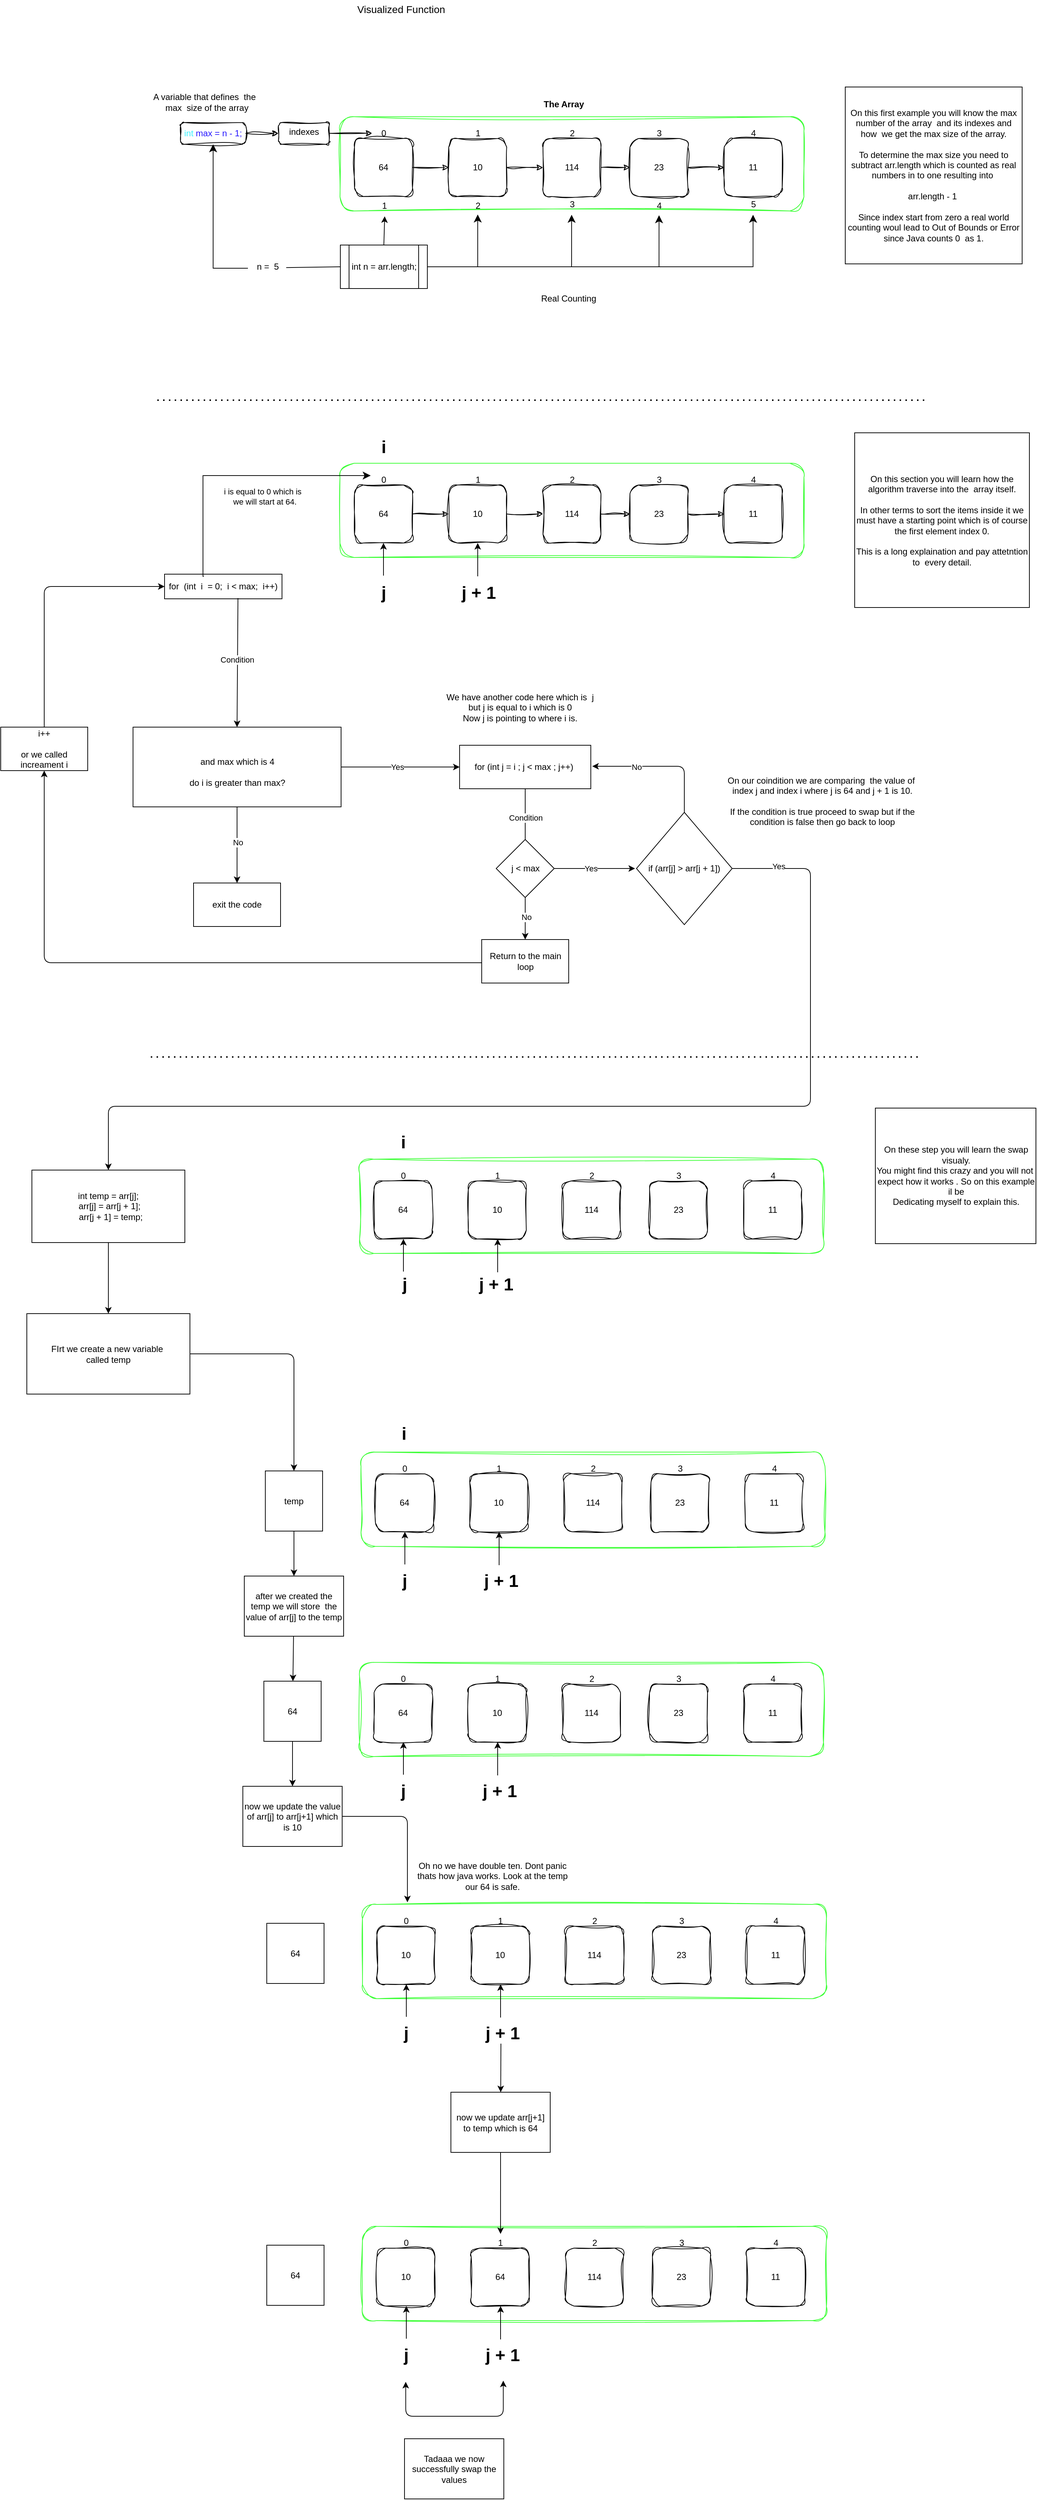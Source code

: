 <mxfile>
    <diagram id="qAZBfL1JPHvGY2etlOXa" name="Page-1">
        <mxGraphModel dx="1041" dy="743" grid="0" gridSize="10" guides="1" tooltips="1" connect="1" arrows="1" fold="1" page="0" pageScale="1" pageWidth="1100" pageHeight="850" background="none" math="0" shadow="0" adaptiveColors="auto">
            <root>
                <mxCell id="0"/>
                <mxCell id="1" parent="0"/>
                <mxCell id="31" value="" style="rounded=1;whiteSpace=wrap;html=1;strokeColor=#3EFF38;sketch=1;curveFitting=1;jiggle=2;fillColor=none;movable=0;resizable=0;rotatable=0;deletable=0;editable=0;locked=1;connectable=0;" parent="1" vertex="1">
                    <mxGeometry x="90" y="90" width="640" height="130" as="geometry"/>
                </mxCell>
                <mxCell id="11" value="&lt;font style=&quot;font-size: 14px;&quot;&gt;Visualized Function&lt;/font&gt;&lt;div&gt;&lt;br&gt;&lt;/div&gt;" style="text;html=1;align=center;verticalAlign=middle;resizable=0;points=[];autosize=1;strokeColor=none;fillColor=none;sketch=1;curveFitting=1;jiggle=2;rounded=1;" parent="1" vertex="1">
                    <mxGeometry x="104" y="-71" width="140" height="40" as="geometry"/>
                </mxCell>
                <mxCell id="23" value="indexes&lt;div&gt;&lt;br&gt;&lt;/div&gt;" style="text;html=1;align=center;verticalAlign=middle;resizable=0;points=[];autosize=1;strokeColor=none;fillColor=none;sketch=1;curveFitting=1;jiggle=2;rounded=1;movable=0;rotatable=0;deletable=0;editable=0;locked=1;connectable=0;" parent="1" vertex="1">
                    <mxGeometry x="10" y="98" width="60" height="40" as="geometry"/>
                </mxCell>
                <mxCell id="2" value="64" style="whiteSpace=wrap;html=1;aspect=fixed;sketch=1;curveFitting=1;jiggle=2;rounded=1;fillColor=none;movable=0;resizable=0;rotatable=0;deletable=0;editable=0;locked=1;connectable=0;" parent="1" vertex="1">
                    <mxGeometry x="110" y="120" width="80" height="80" as="geometry"/>
                </mxCell>
                <mxCell id="3" value="10" style="whiteSpace=wrap;html=1;aspect=fixed;sketch=1;curveFitting=1;jiggle=2;rounded=1;fillColor=none;movable=0;resizable=0;rotatable=0;deletable=0;editable=0;locked=1;connectable=0;" parent="1" vertex="1">
                    <mxGeometry x="240" y="120" width="80" height="80" as="geometry"/>
                </mxCell>
                <mxCell id="5" value="114" style="whiteSpace=wrap;html=1;aspect=fixed;sketch=1;curveFitting=1;jiggle=2;rounded=1;fillColor=none;movable=0;resizable=0;rotatable=0;deletable=0;editable=0;locked=1;connectable=0;" parent="1" vertex="1">
                    <mxGeometry x="370" y="120" width="80" height="80" as="geometry"/>
                </mxCell>
                <mxCell id="12" value="23" style="whiteSpace=wrap;html=1;aspect=fixed;sketch=1;curveFitting=1;jiggle=2;rounded=1;fillColor=none;movable=0;resizable=0;rotatable=0;deletable=0;editable=0;locked=1;connectable=0;" parent="1" vertex="1">
                    <mxGeometry x="490" y="120" width="80" height="80" as="geometry"/>
                </mxCell>
                <mxCell id="14" value="11" style="whiteSpace=wrap;html=1;aspect=fixed;sketch=1;curveFitting=1;jiggle=2;rounded=1;fillColor=none;movable=0;resizable=0;rotatable=0;deletable=0;editable=0;locked=1;connectable=0;" parent="1" vertex="1">
                    <mxGeometry x="620" y="120" width="80" height="80" as="geometry"/>
                </mxCell>
                <mxCell id="15" value="" style="edgeStyle=none;html=1;sketch=1;curveFitting=1;jiggle=2;rounded=1;movable=0;resizable=0;rotatable=0;deletable=0;editable=0;locked=1;connectable=0;" parent="1" source="12" target="14" edge="1">
                    <mxGeometry relative="1" as="geometry"/>
                </mxCell>
                <mxCell id="13" value="" style="edgeStyle=none;html=1;sketch=1;curveFitting=1;jiggle=2;rounded=1;movable=0;resizable=0;rotatable=0;deletable=0;editable=0;locked=1;connectable=0;" parent="1" source="5" target="12" edge="1">
                    <mxGeometry relative="1" as="geometry"/>
                </mxCell>
                <mxCell id="6" value="" style="edgeStyle=none;html=1;sketch=1;curveFitting=1;jiggle=2;rounded=1;movable=0;resizable=0;rotatable=0;deletable=0;editable=0;locked=1;connectable=0;" parent="1" source="3" target="5" edge="1">
                    <mxGeometry relative="1" as="geometry"/>
                </mxCell>
                <mxCell id="4" style="edgeStyle=none;html=1;sketch=1;curveFitting=1;jiggle=2;rounded=1;movable=0;resizable=0;rotatable=0;deletable=0;editable=0;locked=1;connectable=0;" parent="1" source="2" target="3" edge="1">
                    <mxGeometry relative="1" as="geometry"/>
                </mxCell>
                <mxCell id="16" value="&lt;p&gt;0&lt;/p&gt;" style="text;html=1;align=center;verticalAlign=middle;resizable=0;points=[];autosize=1;strokeColor=none;fillColor=none;sketch=1;curveFitting=1;jiggle=2;rounded=1;movable=0;rotatable=0;deletable=0;editable=0;locked=1;connectable=0;" parent="1" vertex="1">
                    <mxGeometry x="135" y="88" width="30" height="50" as="geometry"/>
                </mxCell>
                <mxCell id="17" value="1" style="text;html=1;align=center;verticalAlign=middle;resizable=0;points=[];autosize=1;strokeColor=none;fillColor=none;sketch=1;curveFitting=1;jiggle=2;rounded=1;movable=0;rotatable=0;deletable=0;editable=0;locked=1;connectable=0;" parent="1" vertex="1">
                    <mxGeometry x="265" y="98" width="30" height="30" as="geometry"/>
                </mxCell>
                <mxCell id="20" value="2" style="text;html=1;align=center;verticalAlign=middle;resizable=0;points=[];autosize=1;strokeColor=none;fillColor=none;sketch=1;curveFitting=1;jiggle=2;rounded=1;movable=0;rotatable=0;deletable=0;editable=0;locked=1;connectable=0;" parent="1" vertex="1">
                    <mxGeometry x="395" y="98" width="30" height="30" as="geometry"/>
                </mxCell>
                <mxCell id="21" value="3" style="text;html=1;align=center;verticalAlign=middle;resizable=0;points=[];autosize=1;strokeColor=none;fillColor=none;sketch=1;curveFitting=1;jiggle=2;rounded=1;movable=0;rotatable=0;deletable=0;editable=0;locked=1;connectable=0;" parent="1" vertex="1">
                    <mxGeometry x="515" y="98" width="30" height="30" as="geometry"/>
                </mxCell>
                <mxCell id="22" value="4" style="text;html=1;align=center;verticalAlign=middle;resizable=0;points=[];autosize=1;strokeColor=none;fillColor=none;sketch=1;curveFitting=1;jiggle=2;rounded=1;movable=0;rotatable=0;deletable=0;editable=0;locked=1;connectable=0;" parent="1" vertex="1">
                    <mxGeometry x="645" y="98" width="30" height="30" as="geometry"/>
                </mxCell>
                <mxCell id="27" style="edgeStyle=none;html=1;entryX=-0.025;entryY=0.496;entryDx=0;entryDy=0;entryPerimeter=0;sketch=1;curveFitting=1;jiggle=2;rounded=1;movable=0;resizable=0;rotatable=0;deletable=0;editable=0;locked=1;connectable=0;" parent="1" source="24" target="16" edge="1">
                    <mxGeometry relative="1" as="geometry"/>
                </mxCell>
                <mxCell id="24" value="" style="whiteSpace=wrap;html=1;sketch=1;curveFitting=1;jiggle=2;rounded=1;fillColor=none;movable=0;resizable=0;rotatable=0;deletable=0;editable=0;locked=1;connectable=0;" parent="1" vertex="1">
                    <mxGeometry x="5" y="98" width="70" height="30" as="geometry"/>
                </mxCell>
                <mxCell id="32" value="&lt;b&gt;The Array&amp;nbsp;&lt;/b&gt;" style="text;html=1;align=center;verticalAlign=middle;resizable=0;points=[];autosize=1;strokeColor=none;fillColor=none;sketch=1;curveFitting=1;jiggle=2;rounded=1;movable=0;rotatable=0;deletable=0;editable=0;locked=1;connectable=0;" parent="1" vertex="1">
                    <mxGeometry x="360" y="58" width="80" height="30" as="geometry"/>
                </mxCell>
                <mxCell id="34" style="edgeStyle=none;html=1;entryX=0;entryY=0.5;entryDx=0;entryDy=0;sketch=1;curveFitting=1;jiggle=2;rounded=1;movable=0;resizable=0;rotatable=0;deletable=0;editable=0;locked=1;connectable=0;" parent="1" source="33" target="24" edge="1">
                    <mxGeometry relative="1" as="geometry"/>
                </mxCell>
                <mxCell id="33" value="&lt;font color=&quot;#3df2ff&quot;&gt;int&lt;/font&gt;&lt;font color=&quot;#2616ff&quot;&gt; max = n - 1;&lt;/font&gt;" style="rounded=1;whiteSpace=wrap;html=1;sketch=1;curveFitting=1;jiggle=2;fillColor=none;movable=0;resizable=0;rotatable=0;deletable=0;editable=0;locked=1;connectable=0;" parent="1" vertex="1">
                    <mxGeometry x="-130" y="98" width="90" height="30" as="geometry"/>
                </mxCell>
                <mxCell id="35" value="A variable that defines&amp;nbsp; the&amp;nbsp;&amp;nbsp;&lt;div&gt;max&amp;nbsp; size of the array&lt;/div&gt;" style="text;html=1;align=center;verticalAlign=middle;resizable=0;points=[];autosize=1;strokeColor=none;fillColor=none;movable=0;rotatable=0;deletable=0;editable=0;locked=1;connectable=0;" vertex="1" parent="1">
                    <mxGeometry x="-177" y="49" width="166" height="41" as="geometry"/>
                </mxCell>
                <mxCell id="37" value="1" style="text;html=1;align=center;verticalAlign=middle;resizable=0;points=[];autosize=1;strokeColor=none;fillColor=none;movable=0;rotatable=0;deletable=0;editable=0;locked=1;connectable=0;" vertex="1" parent="1">
                    <mxGeometry x="138" y="200" width="25" height="26" as="geometry"/>
                </mxCell>
                <mxCell id="38" value="2" style="text;html=1;align=center;verticalAlign=middle;resizable=0;points=[];autosize=1;strokeColor=none;fillColor=none;movable=0;rotatable=0;deletable=0;editable=0;locked=1;connectable=0;" vertex="1" parent="1">
                    <mxGeometry x="267.5" y="200" width="25" height="26" as="geometry"/>
                </mxCell>
                <mxCell id="39" value="3" style="text;html=1;align=center;verticalAlign=middle;resizable=0;points=[];autosize=1;strokeColor=none;fillColor=none;movable=0;rotatable=0;deletable=0;editable=0;locked=1;connectable=0;" vertex="1" parent="1">
                    <mxGeometry x="397.5" y="198" width="25" height="26" as="geometry"/>
                </mxCell>
                <mxCell id="40" value="4" style="text;html=1;align=center;verticalAlign=middle;resizable=0;points=[];autosize=1;strokeColor=none;fillColor=none;movable=0;rotatable=0;deletable=0;editable=0;locked=1;connectable=0;" vertex="1" parent="1">
                    <mxGeometry x="517.5" y="200" width="25" height="26" as="geometry"/>
                </mxCell>
                <mxCell id="41" value="5" style="text;html=1;align=center;verticalAlign=middle;resizable=0;points=[];autosize=1;strokeColor=none;fillColor=none;movable=0;rotatable=0;deletable=0;editable=0;locked=1;connectable=0;" vertex="1" parent="1">
                    <mxGeometry x="647.5" y="198" width="25" height="26" as="geometry"/>
                </mxCell>
                <mxCell id="44" value="int n = arr.length;" style="shape=process;whiteSpace=wrap;html=1;backgroundOutline=1;movable=0;resizable=0;rotatable=0;deletable=0;editable=0;locked=1;connectable=0;" vertex="1" parent="1">
                    <mxGeometry x="90.5" y="267" width="120" height="60" as="geometry"/>
                </mxCell>
                <mxCell id="50" value="" style="edgeStyle=segmentEdgeStyle;endArrow=classic;html=1;curved=0;rounded=0;endSize=8;startSize=8;exitX=1;exitY=0.5;exitDx=0;exitDy=0;entryX=0.493;entryY=1.048;entryDx=0;entryDy=0;entryPerimeter=0;movable=0;resizable=0;rotatable=0;deletable=0;editable=0;locked=1;connectable=0;" edge="1" parent="1" source="44" target="41">
                    <mxGeometry width="50" height="50" relative="1" as="geometry">
                        <mxPoint x="293" y="278" as="sourcePoint"/>
                        <mxPoint x="343" y="228" as="targetPoint"/>
                    </mxGeometry>
                </mxCell>
                <mxCell id="52" value="" style="edgeStyle=segmentEdgeStyle;endArrow=classic;html=1;curved=0;rounded=0;endSize=8;startSize=8;entryX=0.505;entryY=0.994;entryDx=0;entryDy=0;entryPerimeter=0;exitX=1;exitY=0.5;exitDx=0;exitDy=0;movable=0;resizable=0;rotatable=0;deletable=0;editable=0;locked=1;connectable=0;" edge="1" parent="1" source="44" target="40">
                    <mxGeometry width="50" height="50" relative="1" as="geometry">
                        <mxPoint x="481" y="282" as="sourcePoint"/>
                        <mxPoint x="531" y="232" as="targetPoint"/>
                    </mxGeometry>
                </mxCell>
                <mxCell id="53" value="" style="edgeStyle=segmentEdgeStyle;endArrow=classic;html=1;curved=0;rounded=0;endSize=8;startSize=8;entryX=0.481;entryY=1.048;entryDx=0;entryDy=0;entryPerimeter=0;movable=0;resizable=0;rotatable=0;deletable=0;editable=0;locked=1;connectable=0;" edge="1" parent="1" target="39">
                    <mxGeometry width="50" height="50" relative="1" as="geometry">
                        <mxPoint x="214" y="297" as="sourcePoint"/>
                        <mxPoint x="343" y="228" as="targetPoint"/>
                    </mxGeometry>
                </mxCell>
                <mxCell id="54" value="" style="edgeStyle=segmentEdgeStyle;endArrow=classic;html=1;curved=0;rounded=0;endSize=8;startSize=8;exitX=1;exitY=0.5;exitDx=0;exitDy=0;entryX=0.5;entryY=0.955;entryDx=0;entryDy=0;entryPerimeter=0;movable=0;resizable=0;rotatable=0;deletable=0;editable=0;locked=1;connectable=0;" edge="1" parent="1" source="44" target="38">
                    <mxGeometry width="50" height="50" relative="1" as="geometry">
                        <mxPoint x="256" y="277" as="sourcePoint"/>
                        <mxPoint x="306" y="227" as="targetPoint"/>
                    </mxGeometry>
                </mxCell>
                <mxCell id="55" value="" style="endArrow=classic;html=1;entryX=0.547;entryY=1.051;entryDx=0;entryDy=0;entryPerimeter=0;exitX=0.5;exitY=0;exitDx=0;exitDy=0;movable=0;resizable=0;rotatable=0;deletable=0;editable=0;locked=1;connectable=0;" edge="1" parent="1" source="44" target="37">
                    <mxGeometry width="50" height="50" relative="1" as="geometry">
                        <mxPoint x="123" y="268" as="sourcePoint"/>
                        <mxPoint x="173" y="218" as="targetPoint"/>
                    </mxGeometry>
                </mxCell>
                <mxCell id="56" value="Real Counting&lt;div&gt;&lt;br&gt;&lt;/div&gt;" style="text;html=1;align=center;verticalAlign=middle;resizable=0;points=[];autosize=1;strokeColor=none;fillColor=none;movable=0;rotatable=0;deletable=0;editable=0;locked=1;connectable=0;" vertex="1" parent="1">
                    <mxGeometry x="358" y="327" width="94" height="41" as="geometry"/>
                </mxCell>
                <mxCell id="59" value="n =&amp;nbsp; 5" style="text;html=1;align=center;verticalAlign=middle;resizable=0;points=[];autosize=1;strokeColor=none;fillColor=none;movable=0;rotatable=0;deletable=0;editable=0;locked=1;connectable=0;" vertex="1" parent="1">
                    <mxGeometry x="-34" y="284" width="48" height="26" as="geometry"/>
                </mxCell>
                <mxCell id="62" value="" style="endArrow=none;html=1;exitX=1.038;exitY=0.545;exitDx=0;exitDy=0;exitPerimeter=0;entryX=0;entryY=0.5;entryDx=0;entryDy=0;movable=0;resizable=0;rotatable=0;deletable=0;editable=0;locked=1;connectable=0;" edge="1" parent="1" source="59" target="44">
                    <mxGeometry width="50" height="50" relative="1" as="geometry">
                        <mxPoint x="65" y="305" as="sourcePoint"/>
                        <mxPoint x="115" y="255" as="targetPoint"/>
                    </mxGeometry>
                </mxCell>
                <mxCell id="63" value="" style="edgeStyle=segmentEdgeStyle;endArrow=classic;html=1;curved=0;rounded=0;endSize=8;startSize=8;entryX=0.5;entryY=1;entryDx=0;entryDy=0;movable=0;resizable=0;rotatable=0;deletable=0;editable=0;locked=1;connectable=0;" edge="1" parent="1" target="33">
                    <mxGeometry width="50" height="50" relative="1" as="geometry">
                        <mxPoint x="-37" y="299" as="sourcePoint"/>
                        <mxPoint x="115" y="255" as="targetPoint"/>
                    </mxGeometry>
                </mxCell>
                <mxCell id="64" value="" style="rounded=1;whiteSpace=wrap;html=1;strokeColor=#3EFF38;sketch=1;curveFitting=1;jiggle=2;fillColor=none;movable=0;resizable=0;rotatable=0;deletable=0;editable=0;locked=1;connectable=0;" vertex="1" parent="1">
                    <mxGeometry x="90" y="568" width="640" height="130" as="geometry"/>
                </mxCell>
                <mxCell id="65" value="64" style="whiteSpace=wrap;html=1;aspect=fixed;sketch=1;curveFitting=1;jiggle=2;rounded=1;fillColor=none;movable=0;resizable=0;rotatable=0;deletable=0;editable=0;locked=1;connectable=0;" vertex="1" parent="1">
                    <mxGeometry x="110" y="598" width="80" height="80" as="geometry"/>
                </mxCell>
                <mxCell id="66" value="10" style="whiteSpace=wrap;html=1;aspect=fixed;sketch=1;curveFitting=1;jiggle=2;rounded=1;fillColor=none;movable=0;resizable=0;rotatable=0;deletable=0;editable=0;locked=1;connectable=0;" vertex="1" parent="1">
                    <mxGeometry x="240" y="598" width="80" height="80" as="geometry"/>
                </mxCell>
                <mxCell id="67" value="114" style="whiteSpace=wrap;html=1;aspect=fixed;sketch=1;curveFitting=1;jiggle=2;rounded=1;fillColor=none;movable=0;resizable=0;rotatable=0;deletable=0;editable=0;locked=1;connectable=0;" vertex="1" parent="1">
                    <mxGeometry x="370" y="598" width="80" height="80" as="geometry"/>
                </mxCell>
                <mxCell id="68" value="23" style="whiteSpace=wrap;html=1;aspect=fixed;sketch=1;curveFitting=1;jiggle=2;rounded=1;fillColor=none;movable=0;resizable=0;rotatable=0;deletable=0;editable=0;locked=1;connectable=0;" vertex="1" parent="1">
                    <mxGeometry x="490" y="598" width="80" height="80" as="geometry"/>
                </mxCell>
                <mxCell id="69" value="11" style="whiteSpace=wrap;html=1;aspect=fixed;sketch=1;curveFitting=1;jiggle=2;rounded=1;fillColor=none;movable=0;resizable=0;rotatable=0;deletable=0;editable=0;locked=1;connectable=0;" vertex="1" parent="1">
                    <mxGeometry x="620" y="598" width="80" height="80" as="geometry"/>
                </mxCell>
                <mxCell id="70" value="" style="edgeStyle=none;html=1;sketch=1;curveFitting=1;jiggle=2;rounded=1;movable=0;resizable=0;rotatable=0;deletable=0;editable=0;locked=1;connectable=0;" edge="1" source="68" target="69" parent="1">
                    <mxGeometry relative="1" as="geometry"/>
                </mxCell>
                <mxCell id="71" value="" style="edgeStyle=none;html=1;sketch=1;curveFitting=1;jiggle=2;rounded=1;movable=0;resizable=0;rotatable=0;deletable=0;editable=0;locked=1;connectable=0;" edge="1" source="67" target="68" parent="1">
                    <mxGeometry relative="1" as="geometry"/>
                </mxCell>
                <mxCell id="72" value="" style="edgeStyle=none;html=1;sketch=1;curveFitting=1;jiggle=2;rounded=1;movable=0;resizable=0;rotatable=0;deletable=0;editable=0;locked=1;connectable=0;" edge="1" source="66" target="67" parent="1">
                    <mxGeometry relative="1" as="geometry"/>
                </mxCell>
                <mxCell id="73" style="edgeStyle=none;html=1;sketch=1;curveFitting=1;jiggle=2;rounded=1;movable=0;resizable=0;rotatable=0;deletable=0;editable=0;locked=1;connectable=0;" edge="1" source="65" target="66" parent="1">
                    <mxGeometry relative="1" as="geometry"/>
                </mxCell>
                <mxCell id="74" value="&lt;p&gt;0&lt;/p&gt;" style="text;html=1;align=center;verticalAlign=middle;resizable=0;points=[];autosize=1;strokeColor=none;fillColor=none;sketch=1;curveFitting=1;jiggle=2;rounded=1;movable=0;rotatable=0;deletable=0;editable=0;locked=1;connectable=0;" vertex="1" parent="1">
                    <mxGeometry x="135" y="566" width="30" height="50" as="geometry"/>
                </mxCell>
                <mxCell id="75" value="1" style="text;html=1;align=center;verticalAlign=middle;resizable=0;points=[];autosize=1;strokeColor=none;fillColor=none;sketch=1;curveFitting=1;jiggle=2;rounded=1;movable=0;rotatable=0;deletable=0;editable=0;locked=1;connectable=0;" vertex="1" parent="1">
                    <mxGeometry x="265" y="576" width="30" height="30" as="geometry"/>
                </mxCell>
                <mxCell id="76" value="2" style="text;html=1;align=center;verticalAlign=middle;resizable=0;points=[];autosize=1;strokeColor=none;fillColor=none;sketch=1;curveFitting=1;jiggle=2;rounded=1;movable=0;rotatable=0;deletable=0;editable=0;locked=1;connectable=0;" vertex="1" parent="1">
                    <mxGeometry x="395" y="576" width="30" height="30" as="geometry"/>
                </mxCell>
                <mxCell id="77" value="3" style="text;html=1;align=center;verticalAlign=middle;resizable=0;points=[];autosize=1;strokeColor=none;fillColor=none;sketch=1;curveFitting=1;jiggle=2;rounded=1;movable=0;rotatable=0;deletable=0;editable=0;locked=1;connectable=0;" vertex="1" parent="1">
                    <mxGeometry x="515" y="576" width="30" height="30" as="geometry"/>
                </mxCell>
                <mxCell id="78" value="4" style="text;html=1;align=center;verticalAlign=middle;resizable=0;points=[];autosize=1;strokeColor=none;fillColor=none;sketch=1;curveFitting=1;jiggle=2;rounded=1;movable=0;rotatable=0;deletable=0;editable=0;locked=1;connectable=0;" vertex="1" parent="1">
                    <mxGeometry x="645" y="576" width="30" height="30" as="geometry"/>
                </mxCell>
                <mxCell id="80" value="" style="endArrow=none;dashed=1;html=1;dashPattern=1 3;strokeWidth=2;movable=0;resizable=0;rotatable=0;deletable=0;editable=0;locked=1;connectable=0;" edge="1" parent="1">
                    <mxGeometry width="50" height="50" relative="1" as="geometry">
                        <mxPoint x="-162" y="481" as="sourcePoint"/>
                        <mxPoint x="896" y="481" as="targetPoint"/>
                    </mxGeometry>
                </mxCell>
                <mxCell id="81" value="On this first example you will know the max number of the array&amp;nbsp; and its indexes and how&amp;nbsp; we get the max size of the array.&lt;br&gt;&lt;br&gt;To determine the max size you need to subtract arr.length which is counted as real numbers in to one resulting into&amp;nbsp;&lt;br&gt;&lt;br&gt;arr.length - 1&amp;nbsp;&lt;br&gt;&lt;br&gt;Since index start from zero a real world counting woul lead to Out of Bounds or Error since Java counts 0&amp;nbsp; as 1." style="whiteSpace=wrap;html=1;aspect=fixed;movable=0;resizable=0;rotatable=0;deletable=0;editable=0;locked=1;connectable=0;" vertex="1" parent="1">
                    <mxGeometry x="787" y="49" width="244" height="244" as="geometry"/>
                </mxCell>
                <mxCell id="82" value="On this section you will learn how the algorithm traverse into the&amp;nbsp; array itself.&lt;br&gt;&lt;br&gt;In other terms to sort the items inside it we must have a starting point which is of course the first element index 0.&lt;br&gt;&lt;br&gt;This is a long explaination and pay attetntion to&amp;nbsp; every detail." style="whiteSpace=wrap;html=1;aspect=fixed;movable=0;resizable=0;rotatable=0;deletable=0;editable=0;locked=1;connectable=0;" vertex="1" parent="1">
                    <mxGeometry x="800" y="526" width="241" height="241" as="geometry"/>
                </mxCell>
                <mxCell id="101" value="&lt;font style=&quot;color: light-dark(rgb(0, 0, 0), rgb(71, 218, 255));&quot;&gt;for&amp;nbsp; (int&amp;nbsp; i&amp;nbsp; = 0;&amp;nbsp; i &amp;lt; max;&amp;nbsp; i++)&lt;/font&gt;" style="rounded=0;whiteSpace=wrap;html=1;movable=0;resizable=0;rotatable=0;deletable=0;editable=0;locked=1;connectable=0;" vertex="1" parent="1">
                    <mxGeometry x="-152" y="721" width="162" height="34" as="geometry"/>
                </mxCell>
                <mxCell id="105" value="" style="edgeStyle=elbowEdgeStyle;elbow=horizontal;endArrow=classic;html=1;curved=0;rounded=0;endSize=8;startSize=8;entryX=-0.055;entryY=0.36;entryDx=0;entryDy=0;entryPerimeter=0;exitX=0.334;exitY=0.088;exitDx=0;exitDy=0;exitPerimeter=0;movable=0;resizable=0;rotatable=0;deletable=0;editable=0;locked=1;connectable=0;" edge="1" parent="1" source="101">
                    <mxGeometry width="50" height="50" relative="1" as="geometry">
                        <mxPoint x="-28" y="667" as="sourcePoint"/>
                        <mxPoint x="132.35" y="585.0" as="targetPoint"/>
                        <Array as="points">
                            <mxPoint x="-99" y="582"/>
                        </Array>
                    </mxGeometry>
                </mxCell>
                <mxCell id="106" value="i is equal to 0 which is&amp;nbsp;&amp;nbsp;&lt;div&gt;we will start at 64.&lt;/div&gt;" style="edgeLabel;html=1;align=center;verticalAlign=middle;resizable=0;points=[];movable=0;rotatable=0;deletable=0;editable=0;locked=1;connectable=0;" vertex="1" connectable="0" parent="105">
                    <mxGeometry x="0.144" relative="1" as="geometry">
                        <mxPoint x="12" y="29" as="offset"/>
                    </mxGeometry>
                </mxCell>
                <mxCell id="110" value="" style="endArrow=classic;html=1;entryX=0.5;entryY=1;entryDx=0;entryDy=0;movable=0;resizable=0;rotatable=0;deletable=0;editable=0;locked=1;connectable=0;" edge="1" parent="1" target="65">
                    <mxGeometry width="50" height="50" relative="1" as="geometry">
                        <mxPoint x="150" y="723" as="sourcePoint"/>
                        <mxPoint x="326" y="699" as="targetPoint"/>
                    </mxGeometry>
                </mxCell>
                <mxCell id="111" value="&lt;br&gt;&lt;div&gt;&lt;br&gt;&lt;/div&gt;" style="edgeLabel;html=1;align=center;verticalAlign=middle;resizable=0;points=[];movable=0;rotatable=0;deletable=0;editable=0;locked=1;connectable=0;" vertex="1" connectable="0" parent="110">
                    <mxGeometry x="-0.31" relative="1" as="geometry">
                        <mxPoint as="offset"/>
                    </mxGeometry>
                </mxCell>
                <mxCell id="112" value="&lt;h1&gt;&lt;font style=&quot;color: light-dark(rgb(0, 0, 0), rgb(71, 218, 255));&quot;&gt;i&lt;/font&gt;&lt;/h1&gt;" style="text;html=1;align=center;verticalAlign=middle;resizable=1;points=[];autosize=1;strokeColor=none;fillColor=none;movable=1;rotatable=1;deletable=1;editable=1;locked=0;connectable=1;" vertex="1" parent="1">
                    <mxGeometry x="137" y="509" width="25" height="73" as="geometry"/>
                </mxCell>
                <mxCell id="119" value="" style="edgeStyle=none;html=1;movable=0;resizable=0;rotatable=0;deletable=0;editable=0;locked=1;connectable=0;" edge="1" parent="1" source="116" target="118">
                    <mxGeometry relative="1" as="geometry"/>
                </mxCell>
                <mxCell id="120" value="&lt;font style=&quot;color: light-dark(rgb(0, 0, 0), rgb(255, 102, 102));&quot;&gt;No&lt;/font&gt;" style="edgeLabel;html=1;align=center;verticalAlign=middle;resizable=0;points=[];movable=0;rotatable=0;deletable=0;editable=0;locked=1;connectable=0;" vertex="1" connectable="0" parent="119">
                    <mxGeometry x="-0.072" y="1" relative="1" as="geometry">
                        <mxPoint as="offset"/>
                    </mxGeometry>
                </mxCell>
                <mxCell id="122" value="" style="edgeStyle=none;html=1;movable=0;resizable=0;rotatable=0;deletable=0;editable=0;locked=1;connectable=0;" edge="1" parent="1" source="116" target="121">
                    <mxGeometry relative="1" as="geometry"/>
                </mxCell>
                <mxCell id="123" value="&lt;font style=&quot;color: light-dark(rgb(0, 0, 0), rgb(62, 255, 56));&quot;&gt;Yes&lt;/font&gt;" style="edgeLabel;html=1;align=center;verticalAlign=middle;resizable=0;points=[];movable=0;rotatable=0;deletable=0;editable=0;locked=1;connectable=0;" vertex="1" connectable="0" parent="122">
                    <mxGeometry x="-0.198" relative="1" as="geometry">
                        <mxPoint x="12" as="offset"/>
                    </mxGeometry>
                </mxCell>
                <mxCell id="116" value="&lt;span style=&quot;color: rgb(255, 255, 255); text-wrap-mode: nowrap;&quot;&gt;condition i which is 0&amp;nbsp;&lt;/span&gt;&lt;div style=&quot;text-wrap-mode: nowrap;&quot;&gt;and max which is 4&lt;br&gt;&lt;br&gt;do i is greater than max?&lt;/div&gt;" style="rounded=0;whiteSpace=wrap;html=1;movable=0;resizable=0;rotatable=0;deletable=0;editable=0;locked=1;connectable=0;" vertex="1" parent="1">
                    <mxGeometry x="-195.5" y="932" width="287" height="110" as="geometry"/>
                </mxCell>
                <mxCell id="118" value="exit the code" style="whiteSpace=wrap;html=1;rounded=0;movable=0;resizable=0;rotatable=0;deletable=0;editable=0;locked=1;connectable=0;" vertex="1" parent="1">
                    <mxGeometry x="-112" y="1147" width="120" height="60" as="geometry"/>
                </mxCell>
                <mxCell id="138" style="edgeStyle=none;html=1;movable=0;resizable=0;rotatable=0;deletable=0;editable=0;locked=1;connectable=0;" edge="1" parent="1" source="121" target="129">
                    <mxGeometry relative="1" as="geometry"/>
                </mxCell>
                <mxCell id="139" value="Condition" style="edgeLabel;html=1;align=center;verticalAlign=middle;resizable=0;points=[];movable=0;rotatable=0;deletable=0;editable=0;locked=1;connectable=0;" vertex="1" connectable="0" parent="138">
                    <mxGeometry x="-0.159" y="-1" relative="1" as="geometry">
                        <mxPoint x="1" y="-48" as="offset"/>
                    </mxGeometry>
                </mxCell>
                <mxCell id="142" value="&lt;font style=&quot;color: light-dark(rgb(0, 0, 0), rgb(255, 102, 102));&quot;&gt;No&lt;/font&gt;" style="edgeLabel;html=1;align=center;verticalAlign=middle;resizable=0;points=[];movable=0;rotatable=0;deletable=0;editable=0;locked=1;connectable=0;" vertex="1" connectable="0" parent="138">
                    <mxGeometry x="0.695" y="1" relative="1" as="geometry">
                        <mxPoint as="offset"/>
                    </mxGeometry>
                </mxCell>
                <mxCell id="121" value="&lt;font style=&quot;color: light-dark(rgb(0, 0, 0), rgb(255, 255, 153));&quot;&gt;for (int j = i ; j &amp;lt; max ; j++)&amp;nbsp;&lt;/font&gt;" style="whiteSpace=wrap;html=1;rounded=0;movable=0;resizable=0;rotatable=0;deletable=0;editable=0;locked=1;connectable=0;" vertex="1" parent="1">
                    <mxGeometry x="255" y="957" width="181" height="60" as="geometry"/>
                </mxCell>
                <mxCell id="124" value="We have another code here which is&amp;nbsp; &lt;font style=&quot;color: light-dark(rgb(0, 0, 0), rgb(255, 255, 51));&quot;&gt;j&lt;/font&gt;&lt;br&gt;but j is equal to i which is 0&lt;br&gt;Now j is pointing to where i is." style="text;html=1;align=center;verticalAlign=middle;resizable=1;points=[];autosize=1;strokeColor=none;fillColor=none;movable=1;rotatable=1;deletable=1;editable=1;locked=0;connectable=1;" vertex="1" parent="1">
                    <mxGeometry x="227" y="877" width="221" height="55" as="geometry"/>
                </mxCell>
                <mxCell id="125" value="" style="endArrow=classic;html=1;entryX=0.5;entryY=1;entryDx=0;entryDy=0;movable=0;resizable=0;rotatable=0;deletable=0;editable=0;locked=1;connectable=0;" edge="1" parent="1" target="66">
                    <mxGeometry width="50" height="50" relative="1" as="geometry">
                        <mxPoint x="280" y="724" as="sourcePoint"/>
                        <mxPoint x="281" y="682" as="targetPoint"/>
                    </mxGeometry>
                </mxCell>
                <mxCell id="126" value="&lt;h1&gt;&lt;font style=&quot;color: light-dark(rgb(0, 0, 0), rgb(233, 255, 124));&quot;&gt;j&lt;/font&gt;&lt;/h1&gt;" style="text;html=1;align=center;verticalAlign=middle;resizable=1;points=[];autosize=1;strokeColor=none;fillColor=none;movable=1;rotatable=1;deletable=1;editable=1;locked=0;connectable=1;" vertex="1" parent="1">
                    <mxGeometry x="137" y="710" width="25" height="73" as="geometry"/>
                </mxCell>
                <mxCell id="131" style="edgeStyle=orthogonalEdgeStyle;html=1;movable=0;resizable=0;rotatable=0;deletable=0;editable=0;locked=1;connectable=0;" edge="1" parent="1" source="129" target="132">
                    <mxGeometry relative="1" as="geometry">
                        <mxPoint x="-262" y="960" as="targetPoint"/>
                        <Array as="points">
                            <mxPoint x="345" y="1233"/>
                            <mxPoint x="344" y="1233"/>
                            <mxPoint x="344" y="1257"/>
                            <mxPoint x="-318" y="1257"/>
                        </Array>
                    </mxGeometry>
                </mxCell>
                <mxCell id="129" value="Return to the main loop" style="whiteSpace=wrap;html=1;rounded=0;movable=1;resizable=1;rotatable=1;deletable=1;editable=1;locked=0;connectable=1;" vertex="1" parent="1">
                    <mxGeometry x="285.5" y="1225" width="120" height="60" as="geometry"/>
                </mxCell>
                <mxCell id="133" style="edgeStyle=orthogonalEdgeStyle;html=1;entryX=0;entryY=0.5;entryDx=0;entryDy=0;exitX=0.5;exitY=0;exitDx=0;exitDy=0;movable=0;resizable=0;rotatable=0;deletable=0;editable=0;locked=1;connectable=0;" edge="1" parent="1" source="132" target="101">
                    <mxGeometry relative="1" as="geometry"/>
                </mxCell>
                <mxCell id="132" value="i++&lt;br&gt;&lt;br&gt;or we called increament i" style="rounded=0;whiteSpace=wrap;html=1;movable=0;resizable=0;rotatable=0;deletable=0;editable=0;locked=1;connectable=0;" vertex="1" parent="1">
                    <mxGeometry x="-378" y="932" width="120" height="60" as="geometry"/>
                </mxCell>
                <mxCell id="136" value="" style="endArrow=classic;html=1;exitX=0.625;exitY=0.971;exitDx=0;exitDy=0;exitPerimeter=0;entryX=0.5;entryY=0;entryDx=0;entryDy=0;movable=0;resizable=0;rotatable=0;deletable=0;editable=0;locked=1;connectable=0;" edge="1" parent="1" source="101" target="116">
                    <mxGeometry width="50" height="50" relative="1" as="geometry">
                        <mxPoint x="54" y="1065" as="sourcePoint"/>
                        <mxPoint x="104" y="1015" as="targetPoint"/>
                    </mxGeometry>
                </mxCell>
                <mxCell id="137" value="Condition" style="edgeLabel;html=1;align=center;verticalAlign=middle;resizable=0;points=[];movable=0;rotatable=0;deletable=0;editable=0;locked=1;connectable=0;" vertex="1" connectable="0" parent="136">
                    <mxGeometry x="-0.47" y="-2" relative="1" as="geometry">
                        <mxPoint x="1" y="38" as="offset"/>
                    </mxGeometry>
                </mxCell>
                <mxCell id="144" value="" style="edgeStyle=none;html=1;movable=0;resizable=0;rotatable=0;deletable=0;editable=0;locked=1;connectable=0;" edge="1" parent="1" source="141">
                    <mxGeometry relative="1" as="geometry">
                        <mxPoint x="497" y="1127" as="targetPoint"/>
                    </mxGeometry>
                </mxCell>
                <mxCell id="146" value="&lt;font style=&quot;color: light-dark(rgb(0, 0, 0), rgb(62, 255, 56));&quot;&gt;Yes&lt;/font&gt;" style="edgeLabel;html=1;align=center;verticalAlign=middle;resizable=0;points=[];movable=0;rotatable=0;deletable=0;editable=0;locked=1;connectable=0;" vertex="1" connectable="0" parent="144">
                    <mxGeometry x="0.128" y="-1" relative="1" as="geometry">
                        <mxPoint x="-13" y="-1" as="offset"/>
                    </mxGeometry>
                </mxCell>
                <mxCell id="141" value="j &amp;lt; max" style="rhombus;whiteSpace=wrap;html=1;movable=0;resizable=0;rotatable=0;deletable=0;editable=0;locked=1;connectable=0;" vertex="1" parent="1">
                    <mxGeometry x="305.5" y="1087" width="80" height="80" as="geometry"/>
                </mxCell>
                <mxCell id="148" value="" style="endArrow=none;dashed=1;html=1;dashPattern=1 3;strokeWidth=2;movable=0;resizable=0;rotatable=0;deletable=0;editable=0;locked=1;connectable=0;" edge="1" parent="1">
                    <mxGeometry width="50" height="50" relative="1" as="geometry">
                        <mxPoint x="-171" y="1387" as="sourcePoint"/>
                        <mxPoint x="887" y="1387" as="targetPoint"/>
                    </mxGeometry>
                </mxCell>
                <mxCell id="150" value="" style="rounded=1;whiteSpace=wrap;html=1;strokeColor=#3EFF38;sketch=1;curveFitting=1;jiggle=2;fillColor=none;movable=0;resizable=0;rotatable=0;deletable=0;editable=0;locked=1;connectable=0;" vertex="1" parent="1">
                    <mxGeometry x="117" y="1528" width="640" height="130" as="geometry"/>
                </mxCell>
                <mxCell id="151" value="64" style="whiteSpace=wrap;html=1;aspect=fixed;sketch=1;curveFitting=1;jiggle=2;rounded=1;fillColor=none;movable=0;resizable=0;rotatable=0;deletable=0;editable=0;locked=1;connectable=0;" vertex="1" parent="1">
                    <mxGeometry x="137" y="1558" width="80" height="80" as="geometry"/>
                </mxCell>
                <mxCell id="152" value="10" style="whiteSpace=wrap;html=1;aspect=fixed;sketch=1;curveFitting=1;jiggle=2;rounded=1;fillColor=none;movable=0;resizable=0;rotatable=0;deletable=0;editable=0;locked=1;connectable=0;" vertex="1" parent="1">
                    <mxGeometry x="267" y="1558" width="80" height="80" as="geometry"/>
                </mxCell>
                <mxCell id="153" value="114" style="whiteSpace=wrap;html=1;aspect=fixed;sketch=1;curveFitting=1;jiggle=2;rounded=1;fillColor=none;movable=0;resizable=0;rotatable=0;deletable=0;editable=0;locked=1;connectable=0;" vertex="1" parent="1">
                    <mxGeometry x="397" y="1558" width="80" height="80" as="geometry"/>
                </mxCell>
                <mxCell id="154" value="23" style="whiteSpace=wrap;html=1;aspect=fixed;sketch=1;curveFitting=1;jiggle=2;rounded=1;fillColor=none;movable=0;resizable=0;rotatable=0;deletable=0;editable=0;locked=1;connectable=0;" vertex="1" parent="1">
                    <mxGeometry x="517" y="1558" width="80" height="80" as="geometry"/>
                </mxCell>
                <mxCell id="155" value="11" style="whiteSpace=wrap;html=1;aspect=fixed;sketch=1;curveFitting=1;jiggle=2;rounded=1;fillColor=none;movable=0;resizable=0;rotatable=0;deletable=0;editable=0;locked=1;connectable=0;" vertex="1" parent="1">
                    <mxGeometry x="647" y="1558" width="80" height="80" as="geometry"/>
                </mxCell>
                <mxCell id="156" value="&lt;p&gt;0&lt;/p&gt;" style="text;html=1;align=center;verticalAlign=middle;resizable=0;points=[];autosize=1;strokeColor=none;fillColor=none;sketch=1;curveFitting=1;jiggle=2;rounded=1;movable=0;rotatable=0;deletable=0;editable=0;locked=1;connectable=0;" vertex="1" parent="1">
                    <mxGeometry x="162" y="1526" width="30" height="50" as="geometry"/>
                </mxCell>
                <mxCell id="157" value="1" style="text;html=1;align=center;verticalAlign=middle;resizable=0;points=[];autosize=1;strokeColor=none;fillColor=none;sketch=1;curveFitting=1;jiggle=2;rounded=1;movable=0;rotatable=0;deletable=0;editable=0;locked=1;connectable=0;" vertex="1" parent="1">
                    <mxGeometry x="292" y="1536" width="30" height="30" as="geometry"/>
                </mxCell>
                <mxCell id="158" value="2" style="text;html=1;align=center;verticalAlign=middle;resizable=0;points=[];autosize=1;strokeColor=none;fillColor=none;sketch=1;curveFitting=1;jiggle=2;rounded=1;movable=0;rotatable=0;deletable=0;editable=0;locked=1;connectable=0;" vertex="1" parent="1">
                    <mxGeometry x="422" y="1536" width="30" height="30" as="geometry"/>
                </mxCell>
                <mxCell id="159" value="3" style="text;html=1;align=center;verticalAlign=middle;resizable=0;points=[];autosize=1;strokeColor=none;fillColor=none;sketch=1;curveFitting=1;jiggle=2;rounded=1;movable=0;rotatable=0;deletable=0;editable=0;locked=1;connectable=0;" vertex="1" parent="1">
                    <mxGeometry x="542" y="1536" width="30" height="30" as="geometry"/>
                </mxCell>
                <mxCell id="160" value="4" style="text;html=1;align=center;verticalAlign=middle;resizable=0;points=[];autosize=1;strokeColor=none;fillColor=none;sketch=1;curveFitting=1;jiggle=2;rounded=1;movable=0;rotatable=0;deletable=0;editable=0;locked=1;connectable=0;" vertex="1" parent="1">
                    <mxGeometry x="672" y="1536" width="30" height="30" as="geometry"/>
                </mxCell>
                <mxCell id="161" value="" style="endArrow=classic;html=1;entryX=0.5;entryY=1;entryDx=0;entryDy=0;movable=0;resizable=0;rotatable=0;deletable=0;editable=0;locked=1;connectable=0;" edge="1" parent="1">
                    <mxGeometry width="50" height="50" relative="1" as="geometry">
                        <mxPoint x="177.5" y="1683" as="sourcePoint"/>
                        <mxPoint x="177.5" y="1638" as="targetPoint"/>
                    </mxGeometry>
                </mxCell>
                <mxCell id="162" value="&lt;br&gt;&lt;div&gt;&lt;br&gt;&lt;/div&gt;" style="edgeLabel;html=1;align=center;verticalAlign=middle;resizable=0;points=[];movable=0;rotatable=0;deletable=0;editable=0;locked=1;connectable=0;" vertex="1" connectable="0" parent="161">
                    <mxGeometry x="-0.31" relative="1" as="geometry">
                        <mxPoint as="offset"/>
                    </mxGeometry>
                </mxCell>
                <mxCell id="163" value="&lt;h1&gt;&lt;font style=&quot;color: light-dark(rgb(0, 0, 0), rgb(71, 218, 255));&quot;&gt;i&lt;/font&gt;&lt;/h1&gt;" style="text;html=1;align=center;verticalAlign=middle;resizable=1;points=[];autosize=1;strokeColor=none;fillColor=none;movable=1;rotatable=1;deletable=1;editable=1;locked=0;connectable=1;" vertex="1" parent="1">
                    <mxGeometry x="164" y="1468" width="25" height="73" as="geometry"/>
                </mxCell>
                <mxCell id="164" value="" style="endArrow=classic;html=1;entryX=0.5;entryY=1;entryDx=0;entryDy=0;movable=0;resizable=0;rotatable=0;deletable=0;editable=0;locked=1;connectable=0;" edge="1" parent="1">
                    <mxGeometry width="50" height="50" relative="1" as="geometry">
                        <mxPoint x="307.5" y="1684" as="sourcePoint"/>
                        <mxPoint x="307.5" y="1638" as="targetPoint"/>
                    </mxGeometry>
                </mxCell>
                <mxCell id="165" value="&lt;h1&gt;&lt;font style=&quot;color: light-dark(rgb(0, 0, 0), rgb(233, 255, 124));&quot;&gt;j&lt;/font&gt;&lt;/h1&gt;" style="text;html=1;align=center;verticalAlign=middle;resizable=1;points=[];autosize=1;strokeColor=none;fillColor=none;movable=1;rotatable=1;deletable=1;editable=1;locked=0;connectable=1;" vertex="1" parent="1">
                    <mxGeometry x="166.5" y="1664" width="25" height="73" as="geometry"/>
                </mxCell>
                <mxCell id="166" value="On these step you will learn the swap visualy.&lt;br&gt;You might find this crazy and you will not&amp;nbsp;&lt;div&gt;expect how it works . So on this example il be&lt;/div&gt;&lt;div&gt;Dedicating myself to explain this.&lt;/div&gt;" style="rounded=0;whiteSpace=wrap;html=1;" vertex="1" parent="1">
                    <mxGeometry x="828.5" y="1457.5" width="221.5" height="187" as="geometry"/>
                </mxCell>
                <mxCell id="170" value="" style="edgeStyle=none;html=1;" edge="1" parent="1" source="168" target="169">
                    <mxGeometry relative="1" as="geometry"/>
                </mxCell>
                <mxCell id="168" value="&lt;div&gt;&amp;nbsp;int temp = arr[j];&amp;nbsp;&lt;/div&gt;&lt;div&gt;&amp;nbsp; arr[j] = arr[j + 1];&amp;nbsp;&lt;/div&gt;&lt;div&gt;&amp;nbsp; &amp;nbsp;arr[j + 1] = temp;&amp;nbsp;&lt;/div&gt;" style="rounded=0;whiteSpace=wrap;html=1;movable=1;resizable=1;rotatable=1;deletable=1;editable=1;locked=0;connectable=1;" vertex="1" parent="1">
                    <mxGeometry x="-335" y="1543" width="211" height="100" as="geometry"/>
                </mxCell>
                <mxCell id="192" style="edgeStyle=orthogonalEdgeStyle;html=1;entryX=0.5;entryY=0;entryDx=0;entryDy=0;" edge="1" parent="1" source="169" target="191">
                    <mxGeometry relative="1" as="geometry"/>
                </mxCell>
                <mxCell id="169" value="FIrt we create a new variable&amp;nbsp;&lt;div&gt;called temp&lt;/div&gt;" style="whiteSpace=wrap;html=1;rounded=0;resizable=1;" vertex="1" parent="1">
                    <mxGeometry x="-342" y="1741" width="225" height="111" as="geometry"/>
                </mxCell>
                <mxCell id="174" value="" style="rounded=1;whiteSpace=wrap;html=1;strokeColor=#3EFF38;sketch=1;curveFitting=1;jiggle=2;fillColor=none;movable=1;resizable=1;rotatable=1;deletable=1;editable=1;locked=0;connectable=1;" vertex="1" parent="1">
                    <mxGeometry x="119" y="1932" width="640" height="130" as="geometry"/>
                </mxCell>
                <mxCell id="175" value="64" style="whiteSpace=wrap;html=1;aspect=fixed;sketch=1;curveFitting=1;jiggle=2;rounded=1;fillColor=none;movable=1;resizable=1;rotatable=1;deletable=1;editable=1;locked=0;connectable=1;" vertex="1" parent="1">
                    <mxGeometry x="139" y="1962" width="80" height="80" as="geometry"/>
                </mxCell>
                <mxCell id="176" value="10" style="whiteSpace=wrap;html=1;aspect=fixed;sketch=1;curveFitting=1;jiggle=2;rounded=1;fillColor=none;movable=1;resizable=1;rotatable=1;deletable=1;editable=1;locked=0;connectable=1;" vertex="1" parent="1">
                    <mxGeometry x="269" y="1962" width="80" height="80" as="geometry"/>
                </mxCell>
                <mxCell id="177" value="114" style="whiteSpace=wrap;html=1;aspect=fixed;sketch=1;curveFitting=1;jiggle=2;rounded=1;fillColor=none;movable=1;resizable=1;rotatable=1;deletable=1;editable=1;locked=0;connectable=1;" vertex="1" parent="1">
                    <mxGeometry x="399" y="1962" width="80" height="80" as="geometry"/>
                </mxCell>
                <mxCell id="178" value="23" style="whiteSpace=wrap;html=1;aspect=fixed;sketch=1;curveFitting=1;jiggle=2;rounded=1;fillColor=none;movable=1;resizable=1;rotatable=1;deletable=1;editable=1;locked=0;connectable=1;" vertex="1" parent="1">
                    <mxGeometry x="519" y="1962" width="80" height="80" as="geometry"/>
                </mxCell>
                <mxCell id="179" value="11" style="whiteSpace=wrap;html=1;aspect=fixed;sketch=1;curveFitting=1;jiggle=2;rounded=1;fillColor=none;movable=1;resizable=1;rotatable=1;deletable=1;editable=1;locked=0;connectable=1;" vertex="1" parent="1">
                    <mxGeometry x="649" y="1962" width="80" height="80" as="geometry"/>
                </mxCell>
                <mxCell id="180" value="&lt;p&gt;0&lt;/p&gt;" style="text;html=1;align=center;verticalAlign=middle;resizable=1;points=[];autosize=1;strokeColor=none;fillColor=none;sketch=1;curveFitting=1;jiggle=2;rounded=1;movable=1;rotatable=1;deletable=1;editable=1;locked=0;connectable=1;" vertex="1" parent="1">
                    <mxGeometry x="164" y="1930" width="30" height="50" as="geometry"/>
                </mxCell>
                <mxCell id="181" value="1" style="text;html=1;align=center;verticalAlign=middle;resizable=1;points=[];autosize=1;strokeColor=none;fillColor=none;sketch=1;curveFitting=1;jiggle=2;rounded=1;movable=1;rotatable=1;deletable=1;editable=1;locked=0;connectable=1;" vertex="1" parent="1">
                    <mxGeometry x="294" y="1940" width="30" height="30" as="geometry"/>
                </mxCell>
                <mxCell id="182" value="2" style="text;html=1;align=center;verticalAlign=middle;resizable=1;points=[];autosize=1;strokeColor=none;fillColor=none;sketch=1;curveFitting=1;jiggle=2;rounded=1;movable=1;rotatable=1;deletable=1;editable=1;locked=0;connectable=1;" vertex="1" parent="1">
                    <mxGeometry x="424" y="1940" width="30" height="30" as="geometry"/>
                </mxCell>
                <mxCell id="183" value="3" style="text;html=1;align=center;verticalAlign=middle;resizable=1;points=[];autosize=1;strokeColor=none;fillColor=none;sketch=1;curveFitting=1;jiggle=2;rounded=1;movable=1;rotatable=1;deletable=1;editable=1;locked=0;connectable=1;" vertex="1" parent="1">
                    <mxGeometry x="544" y="1940" width="30" height="30" as="geometry"/>
                </mxCell>
                <mxCell id="184" value="4" style="text;html=1;align=center;verticalAlign=middle;resizable=1;points=[];autosize=1;strokeColor=none;fillColor=none;sketch=1;curveFitting=1;jiggle=2;rounded=1;movable=1;rotatable=1;deletable=1;editable=1;locked=0;connectable=1;" vertex="1" parent="1">
                    <mxGeometry x="674" y="1940" width="30" height="30" as="geometry"/>
                </mxCell>
                <mxCell id="185" value="" style="endArrow=classic;html=1;entryX=0.5;entryY=1;entryDx=0;entryDy=0;movable=1;resizable=1;rotatable=1;deletable=1;editable=1;locked=0;connectable=1;" edge="1" parent="1">
                    <mxGeometry width="50" height="50" relative="1" as="geometry">
                        <mxPoint x="179.5" y="2087" as="sourcePoint"/>
                        <mxPoint x="179.5" y="2042" as="targetPoint"/>
                    </mxGeometry>
                </mxCell>
                <mxCell id="186" value="&lt;br&gt;&lt;div&gt;&lt;br&gt;&lt;/div&gt;" style="edgeLabel;html=1;align=center;verticalAlign=middle;resizable=1;points=[];movable=1;rotatable=1;deletable=1;editable=1;locked=0;connectable=1;" vertex="1" connectable="0" parent="185">
                    <mxGeometry x="-0.31" relative="1" as="geometry">
                        <mxPoint as="offset"/>
                    </mxGeometry>
                </mxCell>
                <mxCell id="187" value="&lt;h1&gt;&lt;font style=&quot;color: light-dark(rgb(0, 0, 0), rgb(71, 218, 255));&quot;&gt;i&lt;/font&gt;&lt;/h1&gt;" style="text;html=1;align=center;verticalAlign=middle;resizable=1;points=[];autosize=1;strokeColor=none;fillColor=none;movable=1;rotatable=1;deletable=1;editable=1;locked=0;connectable=1;" vertex="1" parent="1">
                    <mxGeometry x="165" y="1870" width="25" height="73" as="geometry"/>
                </mxCell>
                <mxCell id="188" value="" style="endArrow=classic;html=1;entryX=0.5;entryY=1;entryDx=0;entryDy=0;movable=1;resizable=1;rotatable=1;deletable=1;editable=1;locked=0;connectable=1;" edge="1" parent="1">
                    <mxGeometry width="50" height="50" relative="1" as="geometry">
                        <mxPoint x="309.5" y="2088" as="sourcePoint"/>
                        <mxPoint x="309.5" y="2042" as="targetPoint"/>
                    </mxGeometry>
                </mxCell>
                <mxCell id="189" value="&lt;h1&gt;&lt;font style=&quot;color: light-dark(rgb(0, 0, 0), rgb(233, 255, 124));&quot;&gt;j&lt;/font&gt;&lt;/h1&gt;" style="text;html=1;align=center;verticalAlign=middle;resizable=1;points=[];autosize=1;strokeColor=none;fillColor=none;movable=1;rotatable=1;deletable=1;editable=1;locked=0;connectable=1;" vertex="1" parent="1">
                    <mxGeometry x="166.5" y="2073" width="25" height="73" as="geometry"/>
                </mxCell>
                <mxCell id="220" value="" style="edgeStyle=none;html=1;" edge="1" parent="1" source="191" target="219">
                    <mxGeometry relative="1" as="geometry"/>
                </mxCell>
                <mxCell id="191" value="temp" style="rounded=0;whiteSpace=wrap;html=1;" vertex="1" parent="1">
                    <mxGeometry x="-13" y="1958" width="79" height="83" as="geometry"/>
                </mxCell>
                <mxCell id="194" style="edgeStyle=orthogonalEdgeStyle;html=1;" edge="1" parent="1" source="193">
                    <mxGeometry relative="1" as="geometry">
                        <mxPoint x="438" y="986" as="targetPoint"/>
                        <Array as="points">
                            <mxPoint x="565" y="986"/>
                        </Array>
                    </mxGeometry>
                </mxCell>
                <mxCell id="195" value="&lt;font style=&quot;color: light-dark(rgb(0, 0, 0), rgb(255, 102, 102));&quot;&gt;No&lt;/font&gt;" style="edgeLabel;html=1;align=center;verticalAlign=middle;resizable=0;points=[];" vertex="1" connectable="0" parent="194">
                    <mxGeometry x="0.081" relative="1" as="geometry">
                        <mxPoint x="-27" y="1" as="offset"/>
                    </mxGeometry>
                </mxCell>
                <mxCell id="196" style="edgeStyle=orthogonalEdgeStyle;html=1;entryX=0.5;entryY=0;entryDx=0;entryDy=0;exitX=1;exitY=0.5;exitDx=0;exitDy=0;" edge="1" parent="1" source="193" target="168">
                    <mxGeometry relative="1" as="geometry">
                        <Array as="points">
                            <mxPoint x="739" y="1127"/>
                            <mxPoint x="739" y="1455"/>
                            <mxPoint x="-229" y="1455"/>
                        </Array>
                    </mxGeometry>
                </mxCell>
                <mxCell id="197" value="&lt;font style=&quot;color: light-dark(rgb(0, 0, 0), rgb(62, 255, 56));&quot;&gt;Yes&lt;/font&gt;" style="edgeLabel;html=1;align=center;verticalAlign=middle;resizable=0;points=[];" vertex="1" connectable="0" parent="196">
                    <mxGeometry x="-0.914" y="3" relative="1" as="geometry">
                        <mxPoint as="offset"/>
                    </mxGeometry>
                </mxCell>
                <mxCell id="193" value="&amp;nbsp;if (arr[j] &amp;gt; arr[j + 1])&amp;nbsp;" style="rhombus;whiteSpace=wrap;html=1;" vertex="1" parent="1">
                    <mxGeometry x="499" y="1049.5" width="132" height="155" as="geometry"/>
                </mxCell>
                <mxCell id="198" value="On our coindition we are comparing&amp;nbsp; the value of&amp;nbsp;&lt;div&gt;index j and index i where j is 64 and j + 1 is 10.&lt;br&gt;&lt;br&gt;If the condition is true proceed to swap but if the&lt;br&gt;condition is false then go back to loop&lt;/div&gt;" style="text;html=1;align=center;verticalAlign=middle;resizable=0;points=[];autosize=1;strokeColor=none;fillColor=none;" vertex="1" parent="1">
                    <mxGeometry x="615" y="992" width="279" height="84" as="geometry"/>
                </mxCell>
                <mxCell id="199" value="&lt;h1&gt;&lt;font style=&quot;color: light-dark(rgb(0, 0, 0), rgb(255, 102, 102));&quot;&gt;j + 1&lt;/font&gt;&lt;/h1&gt;" style="text;html=1;align=center;verticalAlign=middle;resizable=0;points=[];autosize=1;strokeColor=none;fillColor=none;" vertex="1" parent="1">
                    <mxGeometry x="248" y="710" width="65" height="73" as="geometry"/>
                </mxCell>
                <mxCell id="200" value="&lt;h1&gt;&lt;font style=&quot;color: light-dark(rgb(0, 0, 0), rgb(255, 102, 102));&quot;&gt;j + 1&lt;/font&gt;&lt;/h1&gt;" style="text;html=1;align=center;verticalAlign=middle;resizable=0;points=[];autosize=1;strokeColor=none;fillColor=none;" vertex="1" parent="1">
                    <mxGeometry x="272" y="1664" width="65" height="73" as="geometry"/>
                </mxCell>
                <mxCell id="217" value="&lt;h1&gt;&lt;font style=&quot;color: light-dark(rgb(0, 0, 0), rgb(255, 102, 102));&quot;&gt;j + 1&lt;/font&gt;&lt;/h1&gt;" style="text;html=1;align=center;verticalAlign=middle;resizable=1;points=[];autosize=1;strokeColor=none;fillColor=none;movable=1;rotatable=1;deletable=1;editable=1;locked=0;connectable=1;" vertex="1" parent="1">
                    <mxGeometry x="279" y="2073" width="65" height="73" as="geometry"/>
                </mxCell>
                <mxCell id="240" style="edgeStyle=none;html=1;" edge="1" parent="1" source="219" target="237">
                    <mxGeometry relative="1" as="geometry"/>
                </mxCell>
                <mxCell id="219" value="after we created the temp we will store&amp;nbsp; the value of arr[j] to the temp" style="rounded=0;whiteSpace=wrap;html=1;" vertex="1" parent="1">
                    <mxGeometry x="-42" y="2103" width="137" height="83" as="geometry"/>
                </mxCell>
                <mxCell id="221" value="" style="rounded=1;whiteSpace=wrap;html=1;strokeColor=#3EFF38;sketch=1;curveFitting=1;jiggle=2;fillColor=none;movable=1;resizable=1;rotatable=1;deletable=1;editable=1;locked=0;connectable=1;" vertex="1" parent="1">
                    <mxGeometry x="117" y="2222" width="640" height="130" as="geometry"/>
                </mxCell>
                <mxCell id="222" value="64" style="whiteSpace=wrap;html=1;aspect=fixed;sketch=1;curveFitting=1;jiggle=2;rounded=1;fillColor=none;movable=1;resizable=1;rotatable=1;deletable=1;editable=1;locked=0;connectable=1;" vertex="1" parent="1">
                    <mxGeometry x="137" y="2252" width="80" height="80" as="geometry"/>
                </mxCell>
                <mxCell id="223" value="10" style="whiteSpace=wrap;html=1;aspect=fixed;sketch=1;curveFitting=1;jiggle=2;rounded=1;fillColor=none;movable=1;resizable=1;rotatable=1;deletable=1;editable=1;locked=0;connectable=1;" vertex="1" parent="1">
                    <mxGeometry x="267" y="2252" width="80" height="80" as="geometry"/>
                </mxCell>
                <mxCell id="224" value="114" style="whiteSpace=wrap;html=1;aspect=fixed;sketch=1;curveFitting=1;jiggle=2;rounded=1;fillColor=none;movable=1;resizable=1;rotatable=1;deletable=1;editable=1;locked=0;connectable=1;" vertex="1" parent="1">
                    <mxGeometry x="397" y="2252" width="80" height="80" as="geometry"/>
                </mxCell>
                <mxCell id="225" value="23" style="whiteSpace=wrap;html=1;aspect=fixed;sketch=1;curveFitting=1;jiggle=2;rounded=1;fillColor=none;movable=1;resizable=1;rotatable=1;deletable=1;editable=1;locked=0;connectable=1;" vertex="1" parent="1">
                    <mxGeometry x="517" y="2252" width="80" height="80" as="geometry"/>
                </mxCell>
                <mxCell id="226" value="11" style="whiteSpace=wrap;html=1;aspect=fixed;sketch=1;curveFitting=1;jiggle=2;rounded=1;fillColor=none;movable=1;resizable=1;rotatable=1;deletable=1;editable=1;locked=0;connectable=1;" vertex="1" parent="1">
                    <mxGeometry x="647" y="2252" width="80" height="80" as="geometry"/>
                </mxCell>
                <mxCell id="227" value="&lt;p&gt;0&lt;/p&gt;" style="text;html=1;align=center;verticalAlign=middle;resizable=1;points=[];autosize=1;strokeColor=none;fillColor=none;sketch=1;curveFitting=1;jiggle=2;rounded=1;movable=1;rotatable=1;deletable=1;editable=1;locked=0;connectable=1;" vertex="1" parent="1">
                    <mxGeometry x="162" y="2220" width="30" height="50" as="geometry"/>
                </mxCell>
                <mxCell id="228" value="1" style="text;html=1;align=center;verticalAlign=middle;resizable=1;points=[];autosize=1;strokeColor=none;fillColor=none;sketch=1;curveFitting=1;jiggle=2;rounded=1;movable=1;rotatable=1;deletable=1;editable=1;locked=0;connectable=1;" vertex="1" parent="1">
                    <mxGeometry x="292" y="2230" width="30" height="30" as="geometry"/>
                </mxCell>
                <mxCell id="229" value="2" style="text;html=1;align=center;verticalAlign=middle;resizable=1;points=[];autosize=1;strokeColor=none;fillColor=none;sketch=1;curveFitting=1;jiggle=2;rounded=1;movable=1;rotatable=1;deletable=1;editable=1;locked=0;connectable=1;" vertex="1" parent="1">
                    <mxGeometry x="422" y="2230" width="30" height="30" as="geometry"/>
                </mxCell>
                <mxCell id="230" value="3" style="text;html=1;align=center;verticalAlign=middle;resizable=1;points=[];autosize=1;strokeColor=none;fillColor=none;sketch=1;curveFitting=1;jiggle=2;rounded=1;movable=1;rotatable=1;deletable=1;editable=1;locked=0;connectable=1;" vertex="1" parent="1">
                    <mxGeometry x="542" y="2230" width="30" height="30" as="geometry"/>
                </mxCell>
                <mxCell id="231" value="4" style="text;html=1;align=center;verticalAlign=middle;resizable=1;points=[];autosize=1;strokeColor=none;fillColor=none;sketch=1;curveFitting=1;jiggle=2;rounded=1;movable=1;rotatable=1;deletable=1;editable=1;locked=0;connectable=1;" vertex="1" parent="1">
                    <mxGeometry x="672" y="2230" width="30" height="30" as="geometry"/>
                </mxCell>
                <mxCell id="232" value="" style="endArrow=classic;html=1;entryX=0.5;entryY=1;entryDx=0;entryDy=0;movable=1;resizable=1;rotatable=1;deletable=1;editable=1;locked=0;connectable=1;" edge="1" parent="1">
                    <mxGeometry width="50" height="50" relative="1" as="geometry">
                        <mxPoint x="177.5" y="2377" as="sourcePoint"/>
                        <mxPoint x="177.5" y="2332" as="targetPoint"/>
                    </mxGeometry>
                </mxCell>
                <mxCell id="233" value="&lt;br&gt;&lt;div&gt;&lt;br&gt;&lt;/div&gt;" style="edgeLabel;html=1;align=center;verticalAlign=middle;resizable=1;points=[];movable=1;rotatable=1;deletable=1;editable=1;locked=0;connectable=1;" vertex="1" connectable="0" parent="232">
                    <mxGeometry x="-0.31" relative="1" as="geometry">
                        <mxPoint as="offset"/>
                    </mxGeometry>
                </mxCell>
                <mxCell id="234" value="" style="endArrow=classic;html=1;entryX=0.5;entryY=1;entryDx=0;entryDy=0;movable=1;resizable=1;rotatable=1;deletable=1;editable=1;locked=0;connectable=1;" edge="1" parent="1">
                    <mxGeometry width="50" height="50" relative="1" as="geometry">
                        <mxPoint x="307.5" y="2378" as="sourcePoint"/>
                        <mxPoint x="307.5" y="2332" as="targetPoint"/>
                    </mxGeometry>
                </mxCell>
                <mxCell id="235" value="&lt;h1&gt;&lt;font style=&quot;color: light-dark(rgb(0, 0, 0), rgb(233, 255, 124));&quot;&gt;j&lt;/font&gt;&lt;/h1&gt;" style="text;html=1;align=center;verticalAlign=middle;resizable=1;points=[];autosize=1;strokeColor=none;fillColor=none;movable=1;rotatable=1;deletable=1;editable=1;locked=0;connectable=1;" vertex="1" parent="1">
                    <mxGeometry x="164.5" y="2363" width="25" height="73" as="geometry"/>
                </mxCell>
                <mxCell id="236" value="" style="edgeStyle=none;html=1;" edge="1" parent="1" source="237" target="239">
                    <mxGeometry relative="1" as="geometry"/>
                </mxCell>
                <mxCell id="237" value="64" style="rounded=0;whiteSpace=wrap;html=1;" vertex="1" parent="1">
                    <mxGeometry x="-15" y="2248" width="79" height="83" as="geometry"/>
                </mxCell>
                <mxCell id="238" value="&lt;h1&gt;&lt;font style=&quot;color: light-dark(rgb(0, 0, 0), rgb(255, 102, 102));&quot;&gt;j + 1&lt;/font&gt;&lt;/h1&gt;" style="text;html=1;align=center;verticalAlign=middle;resizable=1;points=[];autosize=1;strokeColor=none;fillColor=none;movable=1;rotatable=1;deletable=1;editable=1;locked=0;connectable=1;" vertex="1" parent="1">
                    <mxGeometry x="277" y="2363" width="65" height="73" as="geometry"/>
                </mxCell>
                <mxCell id="239" value="now we update the value of arr[j] to arr[j+1] which is 10" style="rounded=0;whiteSpace=wrap;html=1;" vertex="1" parent="1">
                    <mxGeometry x="-44" y="2393" width="137" height="83" as="geometry"/>
                </mxCell>
                <mxCell id="241" value="" style="rounded=1;whiteSpace=wrap;html=1;strokeColor=#3EFF38;sketch=1;curveFitting=1;jiggle=2;fillColor=none;movable=1;resizable=1;rotatable=1;deletable=1;editable=1;locked=0;connectable=1;" vertex="1" parent="1">
                    <mxGeometry x="121" y="2556" width="640" height="130" as="geometry"/>
                </mxCell>
                <mxCell id="242" value="10" style="whiteSpace=wrap;html=1;aspect=fixed;sketch=1;curveFitting=1;jiggle=2;rounded=1;fillColor=none;movable=1;resizable=1;rotatable=1;deletable=1;editable=1;locked=0;connectable=1;" vertex="1" parent="1">
                    <mxGeometry x="141" y="2586" width="80" height="80" as="geometry"/>
                </mxCell>
                <mxCell id="243" value="10" style="whiteSpace=wrap;html=1;aspect=fixed;sketch=1;curveFitting=1;jiggle=2;rounded=1;fillColor=none;movable=1;resizable=1;rotatable=1;deletable=1;editable=1;locked=0;connectable=1;" vertex="1" parent="1">
                    <mxGeometry x="271" y="2586" width="80" height="80" as="geometry"/>
                </mxCell>
                <mxCell id="244" value="114" style="whiteSpace=wrap;html=1;aspect=fixed;sketch=1;curveFitting=1;jiggle=2;rounded=1;fillColor=none;movable=1;resizable=1;rotatable=1;deletable=1;editable=1;locked=0;connectable=1;" vertex="1" parent="1">
                    <mxGeometry x="401" y="2586" width="80" height="80" as="geometry"/>
                </mxCell>
                <mxCell id="245" value="23" style="whiteSpace=wrap;html=1;aspect=fixed;sketch=1;curveFitting=1;jiggle=2;rounded=1;fillColor=none;movable=1;resizable=1;rotatable=1;deletable=1;editable=1;locked=0;connectable=1;" vertex="1" parent="1">
                    <mxGeometry x="521" y="2586" width="80" height="80" as="geometry"/>
                </mxCell>
                <mxCell id="246" value="11" style="whiteSpace=wrap;html=1;aspect=fixed;sketch=1;curveFitting=1;jiggle=2;rounded=1;fillColor=none;movable=1;resizable=1;rotatable=1;deletable=1;editable=1;locked=0;connectable=1;" vertex="1" parent="1">
                    <mxGeometry x="651" y="2586" width="80" height="80" as="geometry"/>
                </mxCell>
                <mxCell id="247" value="&lt;p&gt;0&lt;/p&gt;" style="text;html=1;align=center;verticalAlign=middle;resizable=1;points=[];autosize=1;strokeColor=none;fillColor=none;sketch=1;curveFitting=1;jiggle=2;rounded=1;movable=1;rotatable=1;deletable=1;editable=1;locked=0;connectable=1;" vertex="1" parent="1">
                    <mxGeometry x="166" y="2554" width="30" height="50" as="geometry"/>
                </mxCell>
                <mxCell id="248" value="1" style="text;html=1;align=center;verticalAlign=middle;resizable=1;points=[];autosize=1;strokeColor=none;fillColor=none;sketch=1;curveFitting=1;jiggle=2;rounded=1;movable=1;rotatable=1;deletable=1;editable=1;locked=0;connectable=1;" vertex="1" parent="1">
                    <mxGeometry x="296" y="2564" width="30" height="30" as="geometry"/>
                </mxCell>
                <mxCell id="249" value="2" style="text;html=1;align=center;verticalAlign=middle;resizable=1;points=[];autosize=1;strokeColor=none;fillColor=none;sketch=1;curveFitting=1;jiggle=2;rounded=1;movable=1;rotatable=1;deletable=1;editable=1;locked=0;connectable=1;" vertex="1" parent="1">
                    <mxGeometry x="426" y="2564" width="30" height="30" as="geometry"/>
                </mxCell>
                <mxCell id="250" value="3" style="text;html=1;align=center;verticalAlign=middle;resizable=1;points=[];autosize=1;strokeColor=none;fillColor=none;sketch=1;curveFitting=1;jiggle=2;rounded=1;movable=1;rotatable=1;deletable=1;editable=1;locked=0;connectable=1;" vertex="1" parent="1">
                    <mxGeometry x="546" y="2564" width="30" height="30" as="geometry"/>
                </mxCell>
                <mxCell id="251" value="4" style="text;html=1;align=center;verticalAlign=middle;resizable=1;points=[];autosize=1;strokeColor=none;fillColor=none;sketch=1;curveFitting=1;jiggle=2;rounded=1;movable=1;rotatable=1;deletable=1;editable=1;locked=0;connectable=1;" vertex="1" parent="1">
                    <mxGeometry x="676" y="2564" width="30" height="30" as="geometry"/>
                </mxCell>
                <mxCell id="252" value="" style="endArrow=classic;html=1;entryX=0.5;entryY=1;entryDx=0;entryDy=0;movable=1;resizable=1;rotatable=1;deletable=1;editable=1;locked=0;connectable=1;" edge="1" parent="1">
                    <mxGeometry width="50" height="50" relative="1" as="geometry">
                        <mxPoint x="181.5" y="2711" as="sourcePoint"/>
                        <mxPoint x="181.5" y="2666" as="targetPoint"/>
                    </mxGeometry>
                </mxCell>
                <mxCell id="253" value="&lt;br&gt;&lt;div&gt;&lt;br&gt;&lt;/div&gt;" style="edgeLabel;html=1;align=center;verticalAlign=middle;resizable=1;points=[];movable=1;rotatable=1;deletable=1;editable=1;locked=0;connectable=1;" vertex="1" connectable="0" parent="252">
                    <mxGeometry x="-0.31" relative="1" as="geometry">
                        <mxPoint as="offset"/>
                    </mxGeometry>
                </mxCell>
                <mxCell id="254" value="" style="endArrow=classic;html=1;entryX=0.5;entryY=1;entryDx=0;entryDy=0;movable=1;resizable=1;rotatable=1;deletable=1;editable=1;locked=0;connectable=1;" edge="1" parent="1">
                    <mxGeometry width="50" height="50" relative="1" as="geometry">
                        <mxPoint x="311.5" y="2712" as="sourcePoint"/>
                        <mxPoint x="311.5" y="2666" as="targetPoint"/>
                    </mxGeometry>
                </mxCell>
                <mxCell id="255" value="&lt;h1&gt;&lt;font style=&quot;color: light-dark(rgb(0, 0, 0), rgb(233, 255, 124));&quot;&gt;j&lt;/font&gt;&lt;/h1&gt;" style="text;html=1;align=center;verticalAlign=middle;resizable=1;points=[];autosize=1;strokeColor=none;fillColor=none;movable=1;rotatable=1;deletable=1;editable=1;locked=0;connectable=1;" vertex="1" parent="1">
                    <mxGeometry x="168.5" y="2697" width="25" height="73" as="geometry"/>
                </mxCell>
                <mxCell id="257" value="64" style="rounded=0;whiteSpace=wrap;html=1;" vertex="1" parent="1">
                    <mxGeometry x="-11" y="2582" width="79" height="83" as="geometry"/>
                </mxCell>
                <mxCell id="258" value="&lt;h1&gt;&lt;font style=&quot;color: light-dark(rgb(0, 0, 0), rgb(255, 102, 102));&quot;&gt;j + 1&lt;/font&gt;&lt;/h1&gt;" style="text;html=1;align=center;verticalAlign=middle;resizable=1;points=[];autosize=1;strokeColor=none;fillColor=none;movable=1;rotatable=1;deletable=1;editable=1;locked=0;connectable=1;" vertex="1" parent="1">
                    <mxGeometry x="281" y="2697" width="65" height="73" as="geometry"/>
                </mxCell>
                <mxCell id="259" value="now we update arr[j+1] to temp which is 64" style="rounded=0;whiteSpace=wrap;html=1;" vertex="1" parent="1">
                    <mxGeometry x="243" y="2815" width="137" height="83" as="geometry"/>
                </mxCell>
                <mxCell id="260" style="edgeStyle=orthogonalEdgeStyle;html=1;entryX=0.567;entryY=-0.02;entryDx=0;entryDy=0;entryPerimeter=0;" edge="1" parent="1" source="239" target="247">
                    <mxGeometry relative="1" as="geometry"/>
                </mxCell>
                <mxCell id="261" value="Oh no we have double ten. Dont panic&lt;br&gt;thats how java works. Look at the temp&lt;br&gt;our 64 is safe." style="text;html=1;align=center;verticalAlign=middle;resizable=0;points=[];autosize=1;strokeColor=none;fillColor=none;" vertex="1" parent="1">
                    <mxGeometry x="187" y="2489" width="225" height="55" as="geometry"/>
                </mxCell>
                <mxCell id="262" value="" style="endArrow=classic;html=1;exitX=0.477;exitY=0.699;exitDx=0;exitDy=0;exitPerimeter=0;" edge="1" parent="1" source="258" target="259">
                    <mxGeometry width="50" height="50" relative="1" as="geometry">
                        <mxPoint x="352" y="2615" as="sourcePoint"/>
                        <mxPoint x="402" y="2565" as="targetPoint"/>
                    </mxGeometry>
                </mxCell>
                <mxCell id="263" value="" style="rounded=1;whiteSpace=wrap;html=1;strokeColor=#3EFF38;sketch=1;curveFitting=1;jiggle=2;fillColor=none;movable=1;resizable=1;rotatable=1;deletable=1;editable=1;locked=0;connectable=1;" vertex="1" parent="1">
                    <mxGeometry x="121" y="3000" width="640" height="130" as="geometry"/>
                </mxCell>
                <mxCell id="264" value="10" style="whiteSpace=wrap;html=1;aspect=fixed;sketch=1;curveFitting=1;jiggle=2;rounded=1;fillColor=none;movable=1;resizable=1;rotatable=1;deletable=1;editable=1;locked=0;connectable=1;" vertex="1" parent="1">
                    <mxGeometry x="141" y="3030" width="80" height="80" as="geometry"/>
                </mxCell>
                <mxCell id="265" value="64" style="whiteSpace=wrap;html=1;aspect=fixed;sketch=1;curveFitting=1;jiggle=2;rounded=1;fillColor=none;movable=1;resizable=1;rotatable=1;deletable=1;editable=1;locked=0;connectable=1;" vertex="1" parent="1">
                    <mxGeometry x="271" y="3030" width="80" height="80" as="geometry"/>
                </mxCell>
                <mxCell id="266" value="114" style="whiteSpace=wrap;html=1;aspect=fixed;sketch=1;curveFitting=1;jiggle=2;rounded=1;fillColor=none;movable=1;resizable=1;rotatable=1;deletable=1;editable=1;locked=0;connectable=1;" vertex="1" parent="1">
                    <mxGeometry x="401" y="3030" width="80" height="80" as="geometry"/>
                </mxCell>
                <mxCell id="267" value="23" style="whiteSpace=wrap;html=1;aspect=fixed;sketch=1;curveFitting=1;jiggle=2;rounded=1;fillColor=none;movable=1;resizable=1;rotatable=1;deletable=1;editable=1;locked=0;connectable=1;" vertex="1" parent="1">
                    <mxGeometry x="521" y="3030" width="80" height="80" as="geometry"/>
                </mxCell>
                <mxCell id="268" value="11" style="whiteSpace=wrap;html=1;aspect=fixed;sketch=1;curveFitting=1;jiggle=2;rounded=1;fillColor=none;movable=1;resizable=1;rotatable=1;deletable=1;editable=1;locked=0;connectable=1;" vertex="1" parent="1">
                    <mxGeometry x="651" y="3030" width="80" height="80" as="geometry"/>
                </mxCell>
                <mxCell id="269" value="&lt;p&gt;0&lt;/p&gt;" style="text;html=1;align=center;verticalAlign=middle;resizable=1;points=[];autosize=1;strokeColor=none;fillColor=none;sketch=1;curveFitting=1;jiggle=2;rounded=1;movable=1;rotatable=1;deletable=1;editable=1;locked=0;connectable=1;" vertex="1" parent="1">
                    <mxGeometry x="166" y="2998" width="30" height="50" as="geometry"/>
                </mxCell>
                <mxCell id="270" value="1" style="text;html=1;align=center;verticalAlign=middle;resizable=1;points=[];autosize=1;strokeColor=none;fillColor=none;sketch=1;curveFitting=1;jiggle=2;rounded=1;movable=1;rotatable=1;deletable=1;editable=1;locked=0;connectable=1;" vertex="1" parent="1">
                    <mxGeometry x="296" y="3008" width="30" height="30" as="geometry"/>
                </mxCell>
                <mxCell id="271" value="2" style="text;html=1;align=center;verticalAlign=middle;resizable=1;points=[];autosize=1;strokeColor=none;fillColor=none;sketch=1;curveFitting=1;jiggle=2;rounded=1;movable=1;rotatable=1;deletable=1;editable=1;locked=0;connectable=1;" vertex="1" parent="1">
                    <mxGeometry x="426" y="3008" width="30" height="30" as="geometry"/>
                </mxCell>
                <mxCell id="272" value="3" style="text;html=1;align=center;verticalAlign=middle;resizable=1;points=[];autosize=1;strokeColor=none;fillColor=none;sketch=1;curveFitting=1;jiggle=2;rounded=1;movable=1;rotatable=1;deletable=1;editable=1;locked=0;connectable=1;" vertex="1" parent="1">
                    <mxGeometry x="546" y="3008" width="30" height="30" as="geometry"/>
                </mxCell>
                <mxCell id="273" value="4" style="text;html=1;align=center;verticalAlign=middle;resizable=1;points=[];autosize=1;strokeColor=none;fillColor=none;sketch=1;curveFitting=1;jiggle=2;rounded=1;movable=1;rotatable=1;deletable=1;editable=1;locked=0;connectable=1;" vertex="1" parent="1">
                    <mxGeometry x="676" y="3008" width="30" height="30" as="geometry"/>
                </mxCell>
                <mxCell id="274" value="" style="endArrow=classic;html=1;entryX=0.5;entryY=1;entryDx=0;entryDy=0;movable=1;resizable=1;rotatable=1;deletable=1;editable=1;locked=0;connectable=1;" edge="1" parent="1">
                    <mxGeometry width="50" height="50" relative="1" as="geometry">
                        <mxPoint x="181.5" y="3155" as="sourcePoint"/>
                        <mxPoint x="181.5" y="3110" as="targetPoint"/>
                    </mxGeometry>
                </mxCell>
                <mxCell id="275" value="&lt;br&gt;&lt;div&gt;&lt;br&gt;&lt;/div&gt;" style="edgeLabel;html=1;align=center;verticalAlign=middle;resizable=1;points=[];movable=1;rotatable=1;deletable=1;editable=1;locked=0;connectable=1;" vertex="1" connectable="0" parent="274">
                    <mxGeometry x="-0.31" relative="1" as="geometry">
                        <mxPoint as="offset"/>
                    </mxGeometry>
                </mxCell>
                <mxCell id="276" value="" style="endArrow=classic;html=1;entryX=0.5;entryY=1;entryDx=0;entryDy=0;movable=1;resizable=1;rotatable=1;deletable=1;editable=1;locked=0;connectable=1;" edge="1" parent="1">
                    <mxGeometry width="50" height="50" relative="1" as="geometry">
                        <mxPoint x="311.5" y="3156" as="sourcePoint"/>
                        <mxPoint x="311.5" y="3110" as="targetPoint"/>
                    </mxGeometry>
                </mxCell>
                <mxCell id="277" value="&lt;h1&gt;&lt;font style=&quot;color: light-dark(rgb(0, 0, 0), rgb(233, 255, 124));&quot;&gt;j&lt;/font&gt;&lt;/h1&gt;" style="text;html=1;align=center;verticalAlign=middle;resizable=1;points=[];autosize=1;strokeColor=none;fillColor=none;movable=1;rotatable=1;deletable=1;editable=1;locked=0;connectable=1;" vertex="1" parent="1">
                    <mxGeometry x="168.5" y="3141" width="25" height="73" as="geometry"/>
                </mxCell>
                <mxCell id="279" value="64" style="rounded=0;whiteSpace=wrap;html=1;" vertex="1" parent="1">
                    <mxGeometry x="-11" y="3026" width="79" height="83" as="geometry"/>
                </mxCell>
                <mxCell id="280" value="&lt;h1&gt;&lt;font style=&quot;color: light-dark(rgb(0, 0, 0), rgb(255, 102, 102));&quot;&gt;j + 1&lt;/font&gt;&lt;/h1&gt;" style="text;html=1;align=center;verticalAlign=middle;resizable=1;points=[];autosize=1;strokeColor=none;fillColor=none;movable=1;rotatable=1;deletable=1;editable=1;locked=0;connectable=1;" vertex="1" parent="1">
                    <mxGeometry x="281" y="3141" width="65" height="73" as="geometry"/>
                </mxCell>
                <mxCell id="281" value="Tadaaa we now successfully swap the values" style="rounded=0;whiteSpace=wrap;html=1;" vertex="1" parent="1">
                    <mxGeometry x="179" y="3293" width="137" height="83" as="geometry"/>
                </mxCell>
                <mxCell id="282" style="edgeStyle=none;html=1;entryX=0.516;entryY=0.084;entryDx=0;entryDy=0;entryPerimeter=0;" edge="1" parent="1" source="259" target="270">
                    <mxGeometry relative="1" as="geometry"/>
                </mxCell>
                <mxCell id="284" value="" style="endArrow=classic;startArrow=classic;html=1;edgeStyle=orthogonalEdgeStyle;entryX=0.527;entryY=0.984;entryDx=0;entryDy=0;entryPerimeter=0;exitX=0.487;exitY=1.007;exitDx=0;exitDy=0;exitPerimeter=0;" edge="1" parent="1" source="277" target="280">
                    <mxGeometry width="50" height="50" relative="1" as="geometry">
                        <mxPoint x="146" y="3257" as="sourcePoint"/>
                        <mxPoint x="312.5" y="3210" as="targetPoint"/>
                        <Array as="points">
                            <mxPoint x="181" y="3262"/>
                            <mxPoint x="315" y="3262"/>
                        </Array>
                    </mxGeometry>
                </mxCell>
            </root>
        </mxGraphModel>
    </diagram>
</mxfile>
